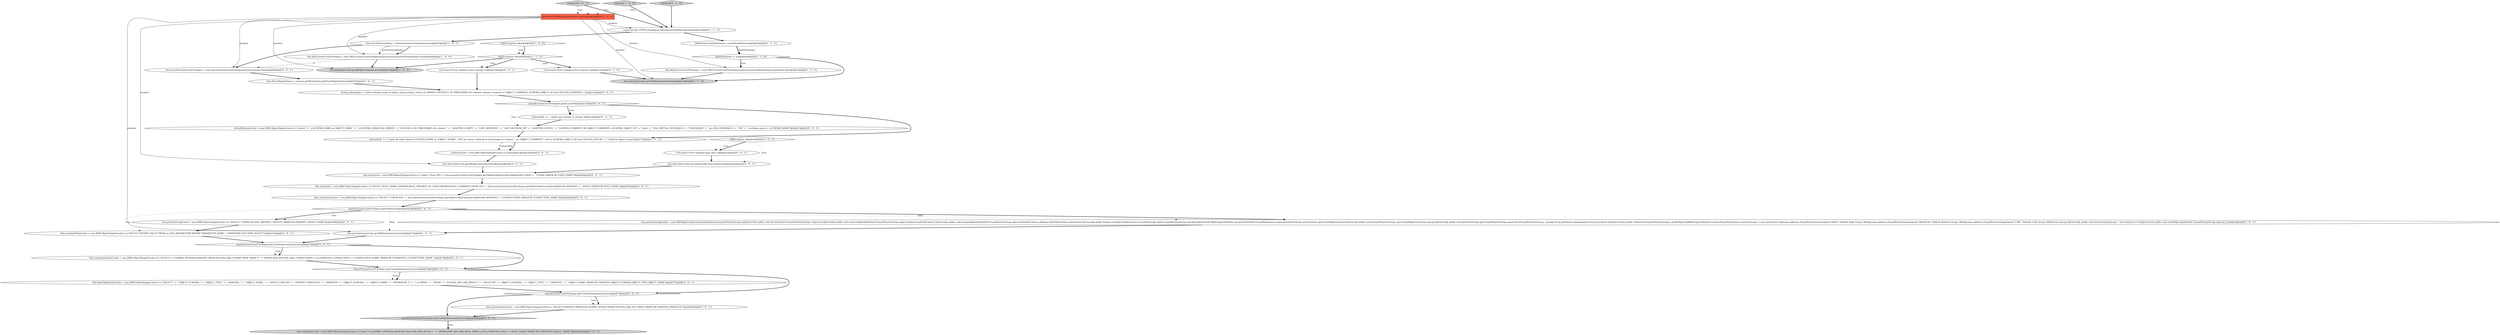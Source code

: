 digraph {
6 [style = filled, label = "@NotNull DBRProgressMonitor monitor@@@2@@@['1', '1', '1']", fillcolor = tomato, shape = box image = "AAA0AAABBB1BBB"];
40 [style = filled, label = "this.baseTableGrantCache = new JDBCObjectSimpleCache<>(,\"SELECT \" + \" OBJECT_SCHEMA,\" + \" OBJECT_TYPE,\" + \" GRANTEE,\" + \" OBJECT_NAME,\" + \" GROUP_CONCAT(\" + \" DISTINCT PRIVILEGE\" + \" ORDER BY\" + \" OBJECT_SCHEMA,\" + \" OBJECT_NAME\" + \" SEPARATOR '|'\" + \" ) as PRIVS \" + \" FROM\" + \" SYS.EXA_DBA_OBJ_PRIVS P\" + \" GROUP BY\" + \" OBJECT_SCHEMA,\" + \" OBJECT_TYPE,\" + \" GRANTEE,\" + \" OBJECT_NAME ORDER BY GRANTEE,OBJECT_SCHEMA,OBJECT_TYPE,OBJECT_NAME\")@@@77@@@['0', '0', '1']", fillcolor = white, shape = ellipse image = "AAA0AAABBB3BBB"];
0 [style = filled, label = "super.edu.fdu.CPPDG.tinypdg.pe.ExpressionInfo@8fecdmonitor@@@3@@@['1', '1', '1']", fillcolor = white, shape = ellipse image = "AAA0AAABBB1BBB"];
28 [style = filled, label = "this.roleGrantCache = new JDBCObjectSimpleCache<>(,\"select r.*,p.ADMIN_OPTION,p.GRANTEE from EXA_DBA_ROLES r \" + \"INNER JOIN EXA_DBA_ROLE_PRIVS p ON p.GRANTED_ROLE = r.ROLE_NAME ORDER BY P.GRANTEE,R.ROLE_NAME\")@@@83@@@['0', '0', '1']", fillcolor = lightgray, shape = ellipse image = "AAA0AAABBB3BBB"];
7 [style = filled, label = "SQLException e@@@9@@@['1', '1', '1']", fillcolor = white, shape = diamond image = "AAA0AAABBB1BBB"];
31 [style = filled, label = "exasolCurrentUserPrivileges.getatLeastV6()@@@13@@@['0', '0', '1']", fillcolor = white, shape = diamond image = "AAA0AAABBB3BBB"];
13 [style = filled, label = "LOG.warn(\"Error reading active schema\",e)@@@11@@@['0', '1', '0']", fillcolor = white, shape = ellipse image = "AAA0AAABBB2BBB"];
29 [style = filled, label = "LOG.warn(\"Error reading types info\",e)@@@23@@@['0', '0', '1']", fillcolor = white, shape = ellipse image = "AAA0AAABBB3BBB"];
15 [style = filled, label = "exasolCurrentUserPrivileges.hasPriorityGroups()@@@29@@@['0', '0', '1']", fillcolor = white, shape = diamond image = "AAA0AAABBB3BBB"];
21 [style = filled, label = "this.driverMajorVersion = session.getMetaData().getDriverMajorVersion()@@@7@@@['0', '0', '1']", fillcolor = white, shape = ellipse image = "AAA0AAABBB3BBB"];
35 [style = filled, label = "this.dataTypeCache.setCache(Collections.emptyList())@@@24@@@['0', '0', '1']", fillcolor = white, shape = ellipse image = "AAA0AAABBB3BBB"];
25 [style = filled, label = "this.priorityGroupCache = new JDBCObjectSimpleCache<>(,\"SELECT * FROM SYS.EXA_PRIORITY_GROUPS ORDER BY PRIORITY_GROUP_NAME\")@@@30@@@['0', '0', '1']", fillcolor = white, shape = ellipse image = "AAA0AAABBB3BBB"];
17 [style = filled, label = "this.exasolCurrentUserPrivileges = new ExasolCurrentUserPrivileges(monitor,session,this)@@@6@@@['0', '0', '1']", fillcolor = white, shape = ellipse image = "AAA0AAABBB3BBB"];
19 [style = filled, label = "DBException e@@@22@@@['0', '0', '1']", fillcolor = white, shape = diamond image = "AAA0AAABBB3BBB"];
10 [style = filled, label = "defaultSchema != null@@@6@@@['0', '1', '0']", fillcolor = white, shape = diamond image = "AAA0AAABBB2BBB"];
24 [style = filled, label = "exasolCurrentUserPrivileges.getUserHasDictionaryAccess()@@@79@@@['0', '0', '1']", fillcolor = white, shape = diamond image = "AAA0AAABBB3BBB"];
27 [style = filled, label = "this.priorityGroupCache = new DBSObjectCache<ExasolDataSource,ExasolPriorityGroup>(){@Override public void setCache(List<ExasolPriorityGroup> objects){}@Override public void removeObject(@NotNull ExasolPriorityGroup object,boolean resetFullCache){}@Override public void renameObject(@NotNull ExasolPriorityGroup object,@NotNull String oldName,@NotNull String newName){}@Override public boolean isFullyCached(){return true}@Override public ExasolPriorityGroup getObject(@NotNull DBRProgressMonitor monitor,@NotNull ExasolDataSource owner,@NotNull String name){return getCachedObject(name)}@Override public List<ExasolPriorityGroup> getCachedObjects(){return groups}@Override public ExasolPriorityGroup getCachedObject(String name){for (ExasolPriorityGroup p : groups){if (p.getName().equals(name)) return p}return null}@Override public Collection<ExasolPriorityGroup> getAllObjects(DBRProgressMonitor monitor,ExasolDataSource owner){groups = new ArrayList<>()groups.add(new ExasolPriorityGroup(owner,\"HIGH\",\"Default High Group\",900))groups.add(new ExasolPriorityGroup(owner,\"MEDIUM\",\"Default Medium Group\",900))groups.add(new ExasolPriorityGroup(owner,\"LOW\",\"Default LOW Group\",900))return groups}@Override public void clearCache(){groups = new ArrayList<>()}@Override public void cacheObject(@NotNull ExasolPriorityGroup object){}}@@@34@@@['0', '0', '1']", fillcolor = white, shape = ellipse image = "AAA0AAABBB3BBB"];
2 [style = filled, label = "this.db2CurrentUserPrivileges = new DB2CurrentUserPrivileges(monitor,session,activeSchemaName,this)@@@6@@@['1', '0', '0']", fillcolor = white, shape = ellipse image = "AAA0AAABBB1BBB"];
3 [style = filled, label = "SQLException e@@@8@@@['1', '0', '0']", fillcolor = white, shape = diamond image = "AAA0AAABBB1BBB"];
26 [style = filled, label = "this.connectionGrantCache = new JDBCObjectSimpleCache<>(,\"SELECT c.*,P.ADMIN_OPTION,P.GRANTEE FROM SYS.EXA_DBA_CONNECTION_PRIVS P \" + \"INNER JOIN SYS.EXA_DBA_CONNECTIONS C on P.GRANTED_CONNECTION = C.CONNECTION_NAME ORDER BY P.GRANTEE,C.CONNECTION_NAME \")@@@74@@@['0', '0', '1']", fillcolor = white, shape = ellipse image = "AAA0AAABBB3BBB"];
12 [style = filled, label = "this.dataTypeCache.getAllObjects(monitor,this)@@@14@@@['0', '1', '0']", fillcolor = lightgray, shape = ellipse image = "AAA0AAABBB2BBB"];
1 [style = filled, label = "this.activeSchemaName = determineActiveSchema(session)@@@5@@@['1', '0', '1']", fillcolor = white, shape = ellipse image = "AAA0AAABBB1BBB"];
41 [style = filled, label = "initialize['0', '0', '1']", fillcolor = lightgray, shape = diamond image = "AAA0AAABBB3BBB"];
33 [style = filled, label = "this.securityPolicyCache = new JDBCObjectSimpleCache<>(,\"SELECT SYSTEM_VALUE FROM sys.EXA_PARAMETERS WHERE PARAMETER_NAME = 'PASSWORD_SECURITY_POLICY'\")@@@31@@@['0', '0', '1']", fillcolor = white, shape = ellipse image = "AAA0AAABBB3BBB"];
42 [style = filled, label = "schemaSQL += \" where not schema_is_virtual \"@@@14@@@['0', '0', '1']", fillcolor = white, shape = ellipse image = "AAA0AAABBB3BBB"];
36 [style = filled, label = "this.connectionCache = new JDBCObjectSimpleCache<>(,\"SELECT * FROM SYS.\" + this.exasolCurrentUserPrivileges.getTablePrefix(ExasolSysTablePrefix.SESSION) + \"_CONNECTIONS ORDER BY CONNECTION_NAME\")@@@28@@@['0', '0', '1']", fillcolor = white, shape = ellipse image = "AAA0AAABBB3BBB"];
32 [style = filled, label = "this.dataTypeCache.getAllObjects(monitor,this)@@@20@@@['0', '0', '1']", fillcolor = white, shape = ellipse image = "AAA0AAABBB3BBB"];
22 [style = filled, label = "exasolCurrentUserPrivileges.getUserHasDictionaryAccess()@@@73@@@['0', '0', '1']", fillcolor = white, shape = diamond image = "AAA0AAABBB3BBB"];
18 [style = filled, label = "LOG.warn(\"Error reading active schema\",e)@@@10@@@['0', '0', '1']", fillcolor = white, shape = ellipse image = "AAA0AAABBB3BBB"];
34 [style = filled, label = "this.systemGrantCache = new JDBCObjectSimpleCache<>(,\"SELECT GRANTEE,PRIVILEGE,ADMIN_OPTION FROM SYS.EXA_DBA_SYS_PRIVS ORDER BY GRANTEE,PRIVILEGE\")@@@80@@@['0', '0', '1']", fillcolor = white, shape = ellipse image = "AAA0AAABBB3BBB"];
43 [style = filled, label = "exasolCurrentUserPrivileges.getUserHasDictionaryAccess()@@@76@@@['0', '0', '1']", fillcolor = white, shape = diamond image = "AAA0AAABBB3BBB"];
9 [style = filled, label = "initialize['0', '1', '0']", fillcolor = lightgray, shape = diamond image = "AAA0AAABBB2BBB"];
39 [style = filled, label = "this.priorityGroupCache.getAllObjects(monitor,this)@@@71@@@['0', '0', '1']", fillcolor = white, shape = ellipse image = "AAA0AAABBB3BBB"];
16 [style = filled, label = "schemaSQL += \" union all select distinct SCHEMA_NAME as \"OBJECT_NAME\", 'SYS' as owner, cast(null as timestamp) as created, '' as \"OBJECT_COMMENT\", null as SCHEMA_OBJECT_ID from SYS.EXA_SYSCAT \" + \"order by object_name\"@@@17@@@['0', '0', '1']", fillcolor = white, shape = ellipse image = "AAA0AAABBB3BBB"];
4 [style = filled, label = "initialize['1', '0', '0']", fillcolor = lightgray, shape = diamond image = "AAA0AAABBB1BBB"];
30 [style = filled, label = "String schemaSQL = \"select schema_name as object_name,schema_owner as OWNER,CAST(NULL AS TIMESTAMP) AS created, schema_comment as OBJECT_COMMENT, SCHEMA_OBJECT_ID from SYS.EXA_SCHEMAS s \"@@@12@@@['0', '0', '1']", fillcolor = white, shape = ellipse image = "AAA0AAABBB3BBB"];
8 [style = filled, label = "this.db2CurrentUserPrivileges = new DB2CurrentUserPrivileges(monitor,session,defaultSchema.getName(),this)@@@7@@@['0', '1', '0']", fillcolor = white, shape = ellipse image = "AAA1AAABBB2BBB"];
5 [style = filled, label = "this.dataTypeCache.getAllObjects(monitor,this)@@@12@@@['1', '0', '0']", fillcolor = lightgray, shape = ellipse image = "AAA0AAABBB1BBB"];
20 [style = filled, label = "schemaCache = new JDBCObjectSimpleCache<>(,schemaSQL)@@@18@@@['0', '0', '1']", fillcolor = white, shape = ellipse image = "AAA0AAABBB3BBB"];
38 [style = filled, label = "this.userCache = new JDBCObjectSimpleCache<>(,\"select * from SYS.\" + this.exasolCurrentUserPrivileges.getTablePrefix(ExasolSysTablePrefix.USER) + \"_USERS ORDER BY USER_NAME\")@@@26@@@['0', '0', '1']", fillcolor = white, shape = ellipse image = "AAA0AAABBB3BBB"];
11 [style = filled, label = "DB2Schema defaultSchema = getDefaultSchema()@@@5@@@['0', '1', '0']", fillcolor = white, shape = ellipse image = "AAA0AAABBB2BBB"];
14 [style = filled, label = "exasolCurrentUserPrivileges.getUserHasDictionaryAccess()@@@82@@@['0', '0', '1']", fillcolor = lightgray, shape = diamond image = "AAA0AAABBB3BBB"];
37 [style = filled, label = "virtualSchemaCache = new JDBCObjectSimpleCache<>(,\"select\" + \" s.SCHEMA_NAME as OBJECT_NAME,\" + \" s.SCHEMA_OWNER AS OWNER,\" + \"CAST(NULL AS TIMESTAMP) AS created, \" + \" ADAPTER_SCRIPT,\" + \" LAST_REFRESH,\" + \" LAST_REFRESH_BY,\" + \" ADAPTER_NOTES,\" + \" SCHEMA_COMMENT AS OBJECT_COMMENT, s.SCHEMA_OBJECT_ID\" + \" from\" + \" EXA_VIRTUAL_SCHEMAS s\" + \" INNER JOIN\" + \" sys.EXA_SCHEMAS o\" + \" ON\" + \" o.schema_name = s.SCHEMA_NAME\")@@@15@@@['0', '0', '1']", fillcolor = white, shape = ellipse image = "AAA0AAABBB3BBB"];
23 [style = filled, label = "this.roleCache = new JDBCObjectSimpleCache<>(,\"SELECT ROLE_NAME,CREATED,ROLE_PRIORITY AS USER_PRIORITY,ROLE_COMMENT FROM SYS.\" + this.exasolCurrentUserPrivileges.getTablePrefix(ExasolSysTablePrefix.SESSION) + \"_ROLES ORDER BY ROLE_NAME\")@@@27@@@['0', '0', '1']", fillcolor = white, shape = ellipse image = "AAA0AAABBB3BBB"];
6->17 [style = solid, label="monitor"];
6->5 [style = solid, label="monitor"];
16->20 [style = solid, label="schemaSQL"];
15->33 [style = dotted, label="true"];
7->18 [style = dotted, label="true"];
6->0 [style = solid, label="monitor"];
32->38 [style = bold, label=""];
27->39 [style = bold, label=""];
24->34 [style = bold, label=""];
8->12 [style = bold, label=""];
36->15 [style = bold, label=""];
17->21 [style = bold, label=""];
43->24 [style = bold, label=""];
2->5 [style = bold, label=""];
7->18 [style = bold, label=""];
2->17 [style = dashed, label="0"];
29->35 [style = bold, label=""];
24->34 [style = dotted, label="true"];
20->32 [style = bold, label=""];
10->8 [style = bold, label=""];
21->30 [style = bold, label=""];
42->37 [style = bold, label=""];
41->0 [style = bold, label=""];
7->13 [style = dotted, label="true"];
25->33 [style = bold, label=""];
9->0 [style = bold, label=""];
41->6 [style = dotted, label="true"];
3->7 [style = bold, label=""];
0->11 [style = bold, label=""];
11->10 [style = solid, label="defaultSchema"];
0->1 [style = bold, label=""];
9->6 [style = dotted, label="true"];
31->42 [style = dotted, label="true"];
30->31 [style = bold, label=""];
10->12 [style = bold, label=""];
7->13 [style = bold, label=""];
14->28 [style = bold, label=""];
15->27 [style = bold, label=""];
6->2 [style = solid, label="monitor"];
15->39 [style = dotted, label="false"];
13->12 [style = bold, label=""];
31->42 [style = bold, label=""];
33->22 [style = bold, label=""];
11->10 [style = bold, label=""];
19->29 [style = bold, label=""];
22->26 [style = bold, label=""];
31->37 [style = dotted, label="true"];
19->35 [style = dotted, label="true"];
14->28 [style = dotted, label="true"];
10->8 [style = dotted, label="true"];
35->38 [style = bold, label=""];
38->23 [style = bold, label=""];
23->36 [style = bold, label=""];
1->17 [style = bold, label=""];
22->43 [style = bold, label=""];
43->40 [style = bold, label=""];
19->29 [style = dotted, label="true"];
43->40 [style = dotted, label="true"];
7->5 [style = bold, label=""];
16->20 [style = bold, label=""];
22->26 [style = dotted, label="true"];
6->12 [style = solid, label="monitor"];
39->22 [style = bold, label=""];
3->7 [style = dotted, label="true"];
15->25 [style = dotted, label="true"];
24->14 [style = bold, label=""];
15->25 [style = bold, label=""];
4->6 [style = dotted, label="true"];
40->24 [style = bold, label=""];
6->39 [style = solid, label="monitor"];
6->32 [style = solid, label="monitor"];
34->14 [style = bold, label=""];
1->2 [style = solid, label="activeSchemaName"];
6->8 [style = solid, label="monitor"];
1->2 [style = bold, label=""];
18->30 [style = bold, label=""];
31->16 [style = bold, label=""];
4->0 [style = bold, label=""];
37->16 [style = bold, label=""];
15->27 [style = dotted, label="false"];
26->43 [style = bold, label=""];
}
